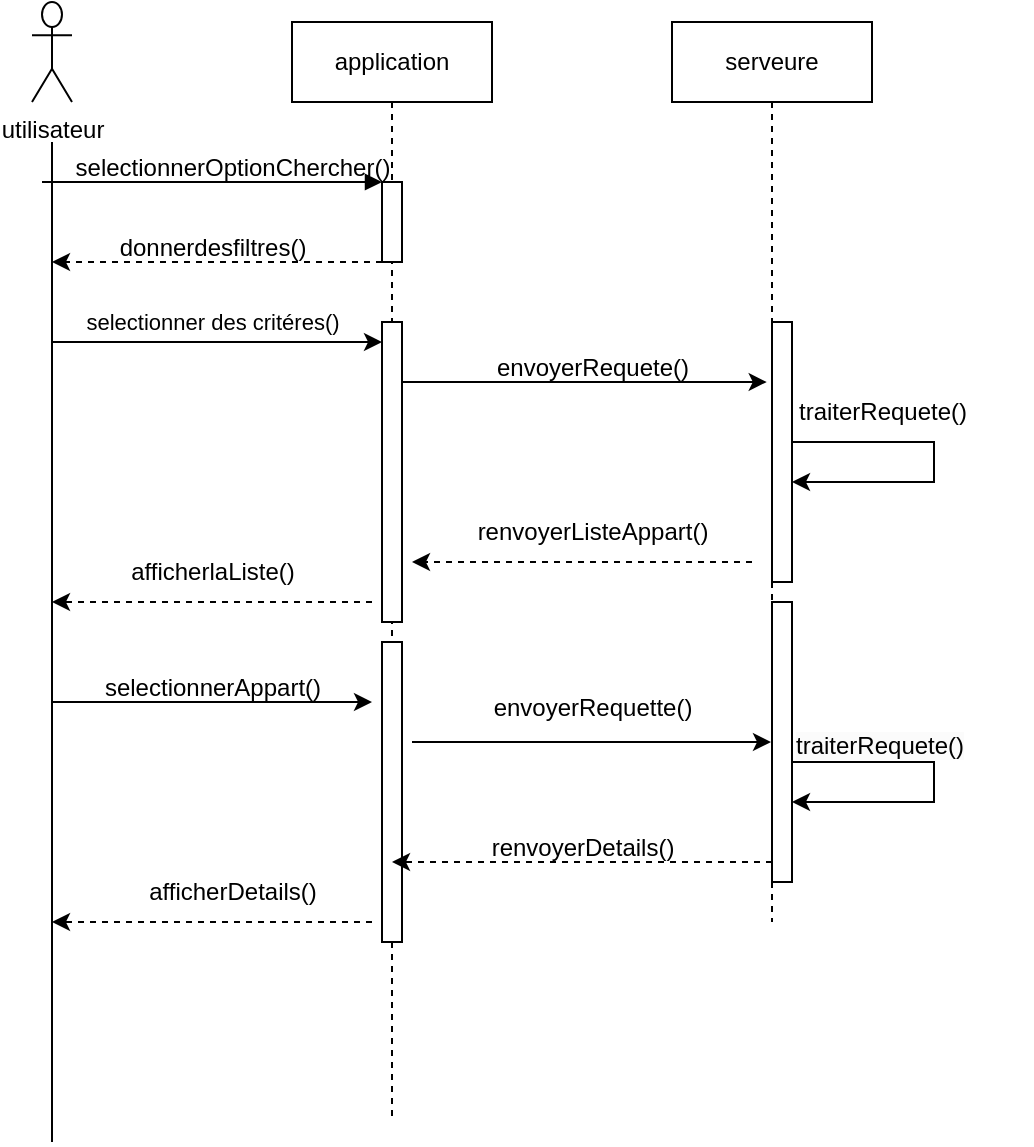 <mxfile version="23.1.5" type="device">
  <diagram name="Page-1" id="2YBvvXClWsGukQMizWep">
    <mxGraphModel dx="1050" dy="629" grid="1" gridSize="10" guides="1" tooltips="1" connect="1" arrows="1" fold="1" page="1" pageScale="1" pageWidth="850" pageHeight="1100" math="0" shadow="0">
      <root>
        <mxCell id="0" />
        <mxCell id="1" parent="0" />
        <mxCell id="aM9ryv3xv72pqoxQDRHE-5" value="application" style="shape=umlLifeline;perimeter=lifelinePerimeter;whiteSpace=wrap;html=1;container=0;dropTarget=0;collapsible=0;recursiveResize=0;outlineConnect=0;portConstraint=eastwest;newEdgeStyle={&quot;edgeStyle&quot;:&quot;elbowEdgeStyle&quot;,&quot;elbow&quot;:&quot;vertical&quot;,&quot;curved&quot;:0,&quot;rounded&quot;:0};" parent="1" vertex="1">
          <mxGeometry x="220" y="40" width="100" height="550" as="geometry" />
        </mxCell>
        <mxCell id="aM9ryv3xv72pqoxQDRHE-6" value="" style="html=1;points=[];perimeter=orthogonalPerimeter;outlineConnect=0;targetShapes=umlLifeline;portConstraint=eastwest;newEdgeStyle={&quot;edgeStyle&quot;:&quot;elbowEdgeStyle&quot;,&quot;elbow&quot;:&quot;vertical&quot;,&quot;curved&quot;:0,&quot;rounded&quot;:0};" parent="aM9ryv3xv72pqoxQDRHE-5" vertex="1">
          <mxGeometry x="45" y="80" width="10" height="40" as="geometry" />
        </mxCell>
        <mxCell id="qloLKoUnCDRiS370VUPl-4" value="" style="html=1;points=[];perimeter=orthogonalPerimeter;outlineConnect=0;targetShapes=umlLifeline;portConstraint=eastwest;newEdgeStyle={&quot;edgeStyle&quot;:&quot;elbowEdgeStyle&quot;,&quot;elbow&quot;:&quot;vertical&quot;,&quot;curved&quot;:0,&quot;rounded&quot;:0};" vertex="1" parent="aM9ryv3xv72pqoxQDRHE-5">
          <mxGeometry x="45" y="150" width="10" height="150" as="geometry" />
        </mxCell>
        <mxCell id="qloLKoUnCDRiS370VUPl-3" value="" style="endArrow=classic;html=1;rounded=0;" edge="1" parent="aM9ryv3xv72pqoxQDRHE-5" source="qloLKoUnCDRiS370VUPl-4" target="aM9ryv3xv72pqoxQDRHE-5">
          <mxGeometry width="50" height="50" relative="1" as="geometry">
            <mxPoint x="-120" y="160" as="sourcePoint" />
            <mxPoint x="-70" y="110" as="targetPoint" />
          </mxGeometry>
        </mxCell>
        <mxCell id="qloLKoUnCDRiS370VUPl-24" value="" style="html=1;points=[];perimeter=orthogonalPerimeter;outlineConnect=0;targetShapes=umlLifeline;portConstraint=eastwest;newEdgeStyle={&quot;edgeStyle&quot;:&quot;elbowEdgeStyle&quot;,&quot;elbow&quot;:&quot;vertical&quot;,&quot;curved&quot;:0,&quot;rounded&quot;:0};" vertex="1" parent="aM9ryv3xv72pqoxQDRHE-5">
          <mxGeometry x="45" y="310" width="10" height="150" as="geometry" />
        </mxCell>
        <mxCell id="aM9ryv3xv72pqoxQDRHE-7" value="" style="html=1;verticalAlign=bottom;endArrow=block;edgeStyle=elbowEdgeStyle;elbow=vertical;curved=0;rounded=0;" parent="1" target="aM9ryv3xv72pqoxQDRHE-6" edge="1">
          <mxGeometry relative="1" as="geometry">
            <mxPoint x="95" y="120" as="sourcePoint" />
            <Array as="points">
              <mxPoint x="180" y="120" />
            </Array>
          </mxGeometry>
        </mxCell>
        <mxCell id="qfml5J7ur9RPZvC2wqQs-1" value="utilisateur&lt;div&gt;&lt;br/&gt;&lt;/div&gt;" style="shape=umlActor;verticalLabelPosition=bottom;verticalAlign=top;html=1;outlineConnect=0;" parent="1" vertex="1">
          <mxGeometry x="90" y="30" width="20" height="50" as="geometry" />
        </mxCell>
        <mxCell id="qfml5J7ur9RPZvC2wqQs-2" value="" style="endArrow=none;html=1;rounded=0;" parent="1" edge="1">
          <mxGeometry width="50" height="50" relative="1" as="geometry">
            <mxPoint x="100" y="600" as="sourcePoint" />
            <mxPoint x="100" y="100" as="targetPoint" />
          </mxGeometry>
        </mxCell>
        <mxCell id="qfml5J7ur9RPZvC2wqQs-3" value="selectionnerOptionChercher()" style="text;html=1;align=center;verticalAlign=middle;resizable=0;points=[];autosize=1;strokeColor=none;fillColor=none;" parent="1" vertex="1">
          <mxGeometry x="100" y="98" width="180" height="30" as="geometry" />
        </mxCell>
        <mxCell id="qloLKoUnCDRiS370VUPl-1" value="" style="endArrow=classic;html=1;rounded=0;dashed=1;" edge="1" parent="1" source="aM9ryv3xv72pqoxQDRHE-6">
          <mxGeometry width="50" height="50" relative="1" as="geometry">
            <mxPoint x="260" y="160" as="sourcePoint" />
            <mxPoint x="100" y="160" as="targetPoint" />
          </mxGeometry>
        </mxCell>
        <mxCell id="qloLKoUnCDRiS370VUPl-2" value="donnerdesfiltres()" style="text;html=1;align=center;verticalAlign=middle;resizable=0;points=[];autosize=1;strokeColor=none;fillColor=none;" vertex="1" parent="1">
          <mxGeometry x="120" y="138" width="120" height="30" as="geometry" />
        </mxCell>
        <mxCell id="qloLKoUnCDRiS370VUPl-5" value="" style="endArrow=classic;html=1;rounded=0;" edge="1" parent="1" target="qloLKoUnCDRiS370VUPl-4">
          <mxGeometry width="50" height="50" relative="1" as="geometry">
            <mxPoint x="100" y="200" as="sourcePoint" />
            <mxPoint x="270" y="200" as="targetPoint" />
          </mxGeometry>
        </mxCell>
        <mxCell id="qloLKoUnCDRiS370VUPl-7" value="selectionner des critéres()" style="edgeLabel;html=1;align=center;verticalAlign=middle;resizable=0;points=[];" vertex="1" connectable="0" parent="qloLKoUnCDRiS370VUPl-5">
          <mxGeometry x="0.333" y="3" relative="1" as="geometry">
            <mxPoint x="-30" y="-7" as="offset" />
          </mxGeometry>
        </mxCell>
        <mxCell id="qloLKoUnCDRiS370VUPl-8" value="serveure" style="shape=umlLifeline;perimeter=lifelinePerimeter;whiteSpace=wrap;html=1;container=0;dropTarget=0;collapsible=0;recursiveResize=0;outlineConnect=0;portConstraint=eastwest;newEdgeStyle={&quot;edgeStyle&quot;:&quot;elbowEdgeStyle&quot;,&quot;elbow&quot;:&quot;vertical&quot;,&quot;curved&quot;:0,&quot;rounded&quot;:0};" vertex="1" parent="1">
          <mxGeometry x="410" y="40" width="100" height="450" as="geometry" />
        </mxCell>
        <mxCell id="qloLKoUnCDRiS370VUPl-10" value="" style="html=1;points=[];perimeter=orthogonalPerimeter;outlineConnect=0;targetShapes=umlLifeline;portConstraint=eastwest;newEdgeStyle={&quot;edgeStyle&quot;:&quot;elbowEdgeStyle&quot;,&quot;elbow&quot;:&quot;vertical&quot;,&quot;curved&quot;:0,&quot;rounded&quot;:0};" vertex="1" parent="qloLKoUnCDRiS370VUPl-8">
          <mxGeometry x="50" y="150" width="10" height="130" as="geometry" />
        </mxCell>
        <mxCell id="qloLKoUnCDRiS370VUPl-11" value="" style="endArrow=classic;html=1;rounded=0;" edge="1" parent="qloLKoUnCDRiS370VUPl-8" source="qloLKoUnCDRiS370VUPl-10" target="qloLKoUnCDRiS370VUPl-8">
          <mxGeometry width="50" height="50" relative="1" as="geometry">
            <mxPoint x="-120" y="160" as="sourcePoint" />
            <mxPoint x="-70" y="110" as="targetPoint" />
          </mxGeometry>
        </mxCell>
        <mxCell id="qloLKoUnCDRiS370VUPl-27" value="" style="html=1;points=[];perimeter=orthogonalPerimeter;outlineConnect=0;targetShapes=umlLifeline;portConstraint=eastwest;newEdgeStyle={&quot;edgeStyle&quot;:&quot;elbowEdgeStyle&quot;,&quot;elbow&quot;:&quot;vertical&quot;,&quot;curved&quot;:0,&quot;rounded&quot;:0};" vertex="1" parent="qloLKoUnCDRiS370VUPl-8">
          <mxGeometry x="50" y="290" width="10" height="140" as="geometry" />
        </mxCell>
        <mxCell id="qloLKoUnCDRiS370VUPl-12" value="" style="endArrow=classic;html=1;rounded=0;entryX=-0.024;entryY=0;entryDx=0;entryDy=0;entryPerimeter=0;" edge="1" parent="1" source="qloLKoUnCDRiS370VUPl-4" target="qloLKoUnCDRiS370VUPl-15">
          <mxGeometry width="50" height="50" relative="1" as="geometry">
            <mxPoint x="280" y="220" as="sourcePoint" />
            <mxPoint x="450" y="220" as="targetPoint" />
            <Array as="points">
              <mxPoint x="330" y="220" />
            </Array>
          </mxGeometry>
        </mxCell>
        <mxCell id="qloLKoUnCDRiS370VUPl-13" value="envoyerRequete()" style="text;html=1;align=center;verticalAlign=middle;resizable=0;points=[];autosize=1;strokeColor=none;fillColor=none;" vertex="1" parent="1">
          <mxGeometry x="310" y="198" width="120" height="30" as="geometry" />
        </mxCell>
        <mxCell id="qloLKoUnCDRiS370VUPl-14" value="" style="endArrow=classic;html=1;rounded=0;" edge="1" parent="1">
          <mxGeometry width="50" height="50" relative="1" as="geometry">
            <mxPoint x="470" y="250" as="sourcePoint" />
            <mxPoint x="470" y="270" as="targetPoint" />
            <Array as="points">
              <mxPoint x="520" y="250" />
              <mxPoint x="541" y="250" />
              <mxPoint x="541" y="270" />
              <mxPoint x="510" y="270" />
            </Array>
          </mxGeometry>
        </mxCell>
        <mxCell id="qloLKoUnCDRiS370VUPl-15" value="traiterRequete()" style="text;html=1;align=center;verticalAlign=middle;resizable=0;points=[];autosize=1;strokeColor=none;fillColor=none;" vertex="1" parent="1">
          <mxGeometry x="460" y="220" width="110" height="30" as="geometry" />
        </mxCell>
        <mxCell id="qloLKoUnCDRiS370VUPl-18" value="" style="endArrow=classic;html=1;rounded=0;dashed=1;" edge="1" parent="1">
          <mxGeometry width="50" height="50" relative="1" as="geometry">
            <mxPoint x="450" y="310" as="sourcePoint" />
            <mxPoint x="280" y="310" as="targetPoint" />
          </mxGeometry>
        </mxCell>
        <mxCell id="qloLKoUnCDRiS370VUPl-19" value="renvoyerListeAppart()" style="text;html=1;align=center;verticalAlign=middle;resizable=0;points=[];autosize=1;strokeColor=none;fillColor=none;" vertex="1" parent="1">
          <mxGeometry x="300" y="280" width="140" height="30" as="geometry" />
        </mxCell>
        <mxCell id="qloLKoUnCDRiS370VUPl-20" value="" style="endArrow=classic;html=1;rounded=0;dashed=1;" edge="1" parent="1">
          <mxGeometry width="50" height="50" relative="1" as="geometry">
            <mxPoint x="260" y="330" as="sourcePoint" />
            <mxPoint x="100" y="330" as="targetPoint" />
          </mxGeometry>
        </mxCell>
        <mxCell id="qloLKoUnCDRiS370VUPl-21" value="afficherlaListe()" style="text;html=1;align=center;verticalAlign=middle;resizable=0;points=[];autosize=1;strokeColor=none;fillColor=none;" vertex="1" parent="1">
          <mxGeometry x="125" y="300" width="110" height="30" as="geometry" />
        </mxCell>
        <mxCell id="qloLKoUnCDRiS370VUPl-22" value="" style="endArrow=classic;html=1;rounded=0;" edge="1" parent="1">
          <mxGeometry width="50" height="50" relative="1" as="geometry">
            <mxPoint x="100" y="380" as="sourcePoint" />
            <mxPoint x="260" y="380" as="targetPoint" />
          </mxGeometry>
        </mxCell>
        <mxCell id="qloLKoUnCDRiS370VUPl-23" value="selectionnerAppart()" style="text;html=1;align=center;verticalAlign=middle;resizable=0;points=[];autosize=1;strokeColor=none;fillColor=none;" vertex="1" parent="1">
          <mxGeometry x="115" y="358" width="130" height="30" as="geometry" />
        </mxCell>
        <mxCell id="qloLKoUnCDRiS370VUPl-25" value="" style="endArrow=classic;html=1;rounded=0;" edge="1" parent="1" target="qloLKoUnCDRiS370VUPl-8">
          <mxGeometry width="50" height="50" relative="1" as="geometry">
            <mxPoint x="280" y="400" as="sourcePoint" />
            <mxPoint x="330" y="350" as="targetPoint" />
          </mxGeometry>
        </mxCell>
        <mxCell id="qloLKoUnCDRiS370VUPl-26" value="envoyerRequette()" style="text;html=1;align=center;verticalAlign=middle;resizable=0;points=[];autosize=1;strokeColor=none;fillColor=none;" vertex="1" parent="1">
          <mxGeometry x="310" y="368" width="120" height="30" as="geometry" />
        </mxCell>
        <mxCell id="qloLKoUnCDRiS370VUPl-28" value="" style="endArrow=classic;html=1;rounded=0;" edge="1" parent="1">
          <mxGeometry width="50" height="50" relative="1" as="geometry">
            <mxPoint x="470" y="410" as="sourcePoint" />
            <mxPoint x="470" y="430" as="targetPoint" />
            <Array as="points">
              <mxPoint x="520" y="410" />
              <mxPoint x="541" y="410" />
              <mxPoint x="541" y="430" />
              <mxPoint x="510" y="430" />
            </Array>
          </mxGeometry>
        </mxCell>
        <mxCell id="qloLKoUnCDRiS370VUPl-29" value="&lt;span style=&quot;color: rgb(0, 0, 0); font-family: Helvetica; font-size: 12px; font-style: normal; font-variant-ligatures: normal; font-variant-caps: normal; font-weight: 400; letter-spacing: normal; orphans: 2; text-align: center; text-indent: 0px; text-transform: none; widows: 2; word-spacing: 0px; -webkit-text-stroke-width: 0px; background-color: rgb(251, 251, 251); text-decoration-thickness: initial; text-decoration-style: initial; text-decoration-color: initial; float: none; display: inline !important;&quot;&gt;traiterRequete()&lt;/span&gt;" style="text;whiteSpace=wrap;html=1;" vertex="1" parent="1">
          <mxGeometry x="470" y="388" width="120" height="40" as="geometry" />
        </mxCell>
        <mxCell id="qloLKoUnCDRiS370VUPl-30" value="" style="endArrow=classic;html=1;rounded=0;dashed=1;" edge="1" parent="1" target="aM9ryv3xv72pqoxQDRHE-5">
          <mxGeometry width="50" height="50" relative="1" as="geometry">
            <mxPoint x="460" y="460" as="sourcePoint" />
            <mxPoint x="510" y="410" as="targetPoint" />
          </mxGeometry>
        </mxCell>
        <mxCell id="qloLKoUnCDRiS370VUPl-31" value="renvoyerDetails()" style="text;html=1;align=center;verticalAlign=middle;resizable=0;points=[];autosize=1;strokeColor=none;fillColor=none;" vertex="1" parent="1">
          <mxGeometry x="310" y="438" width="110" height="30" as="geometry" />
        </mxCell>
        <mxCell id="qloLKoUnCDRiS370VUPl-32" value="" style="endArrow=classic;html=1;rounded=0;dashed=1;" edge="1" parent="1">
          <mxGeometry width="50" height="50" relative="1" as="geometry">
            <mxPoint x="260" y="490" as="sourcePoint" />
            <mxPoint x="100" y="490" as="targetPoint" />
          </mxGeometry>
        </mxCell>
        <mxCell id="qloLKoUnCDRiS370VUPl-33" value="afficherDetails()" style="text;html=1;align=center;verticalAlign=middle;resizable=0;points=[];autosize=1;strokeColor=none;fillColor=none;" vertex="1" parent="1">
          <mxGeometry x="135" y="460" width="110" height="30" as="geometry" />
        </mxCell>
      </root>
    </mxGraphModel>
  </diagram>
</mxfile>
